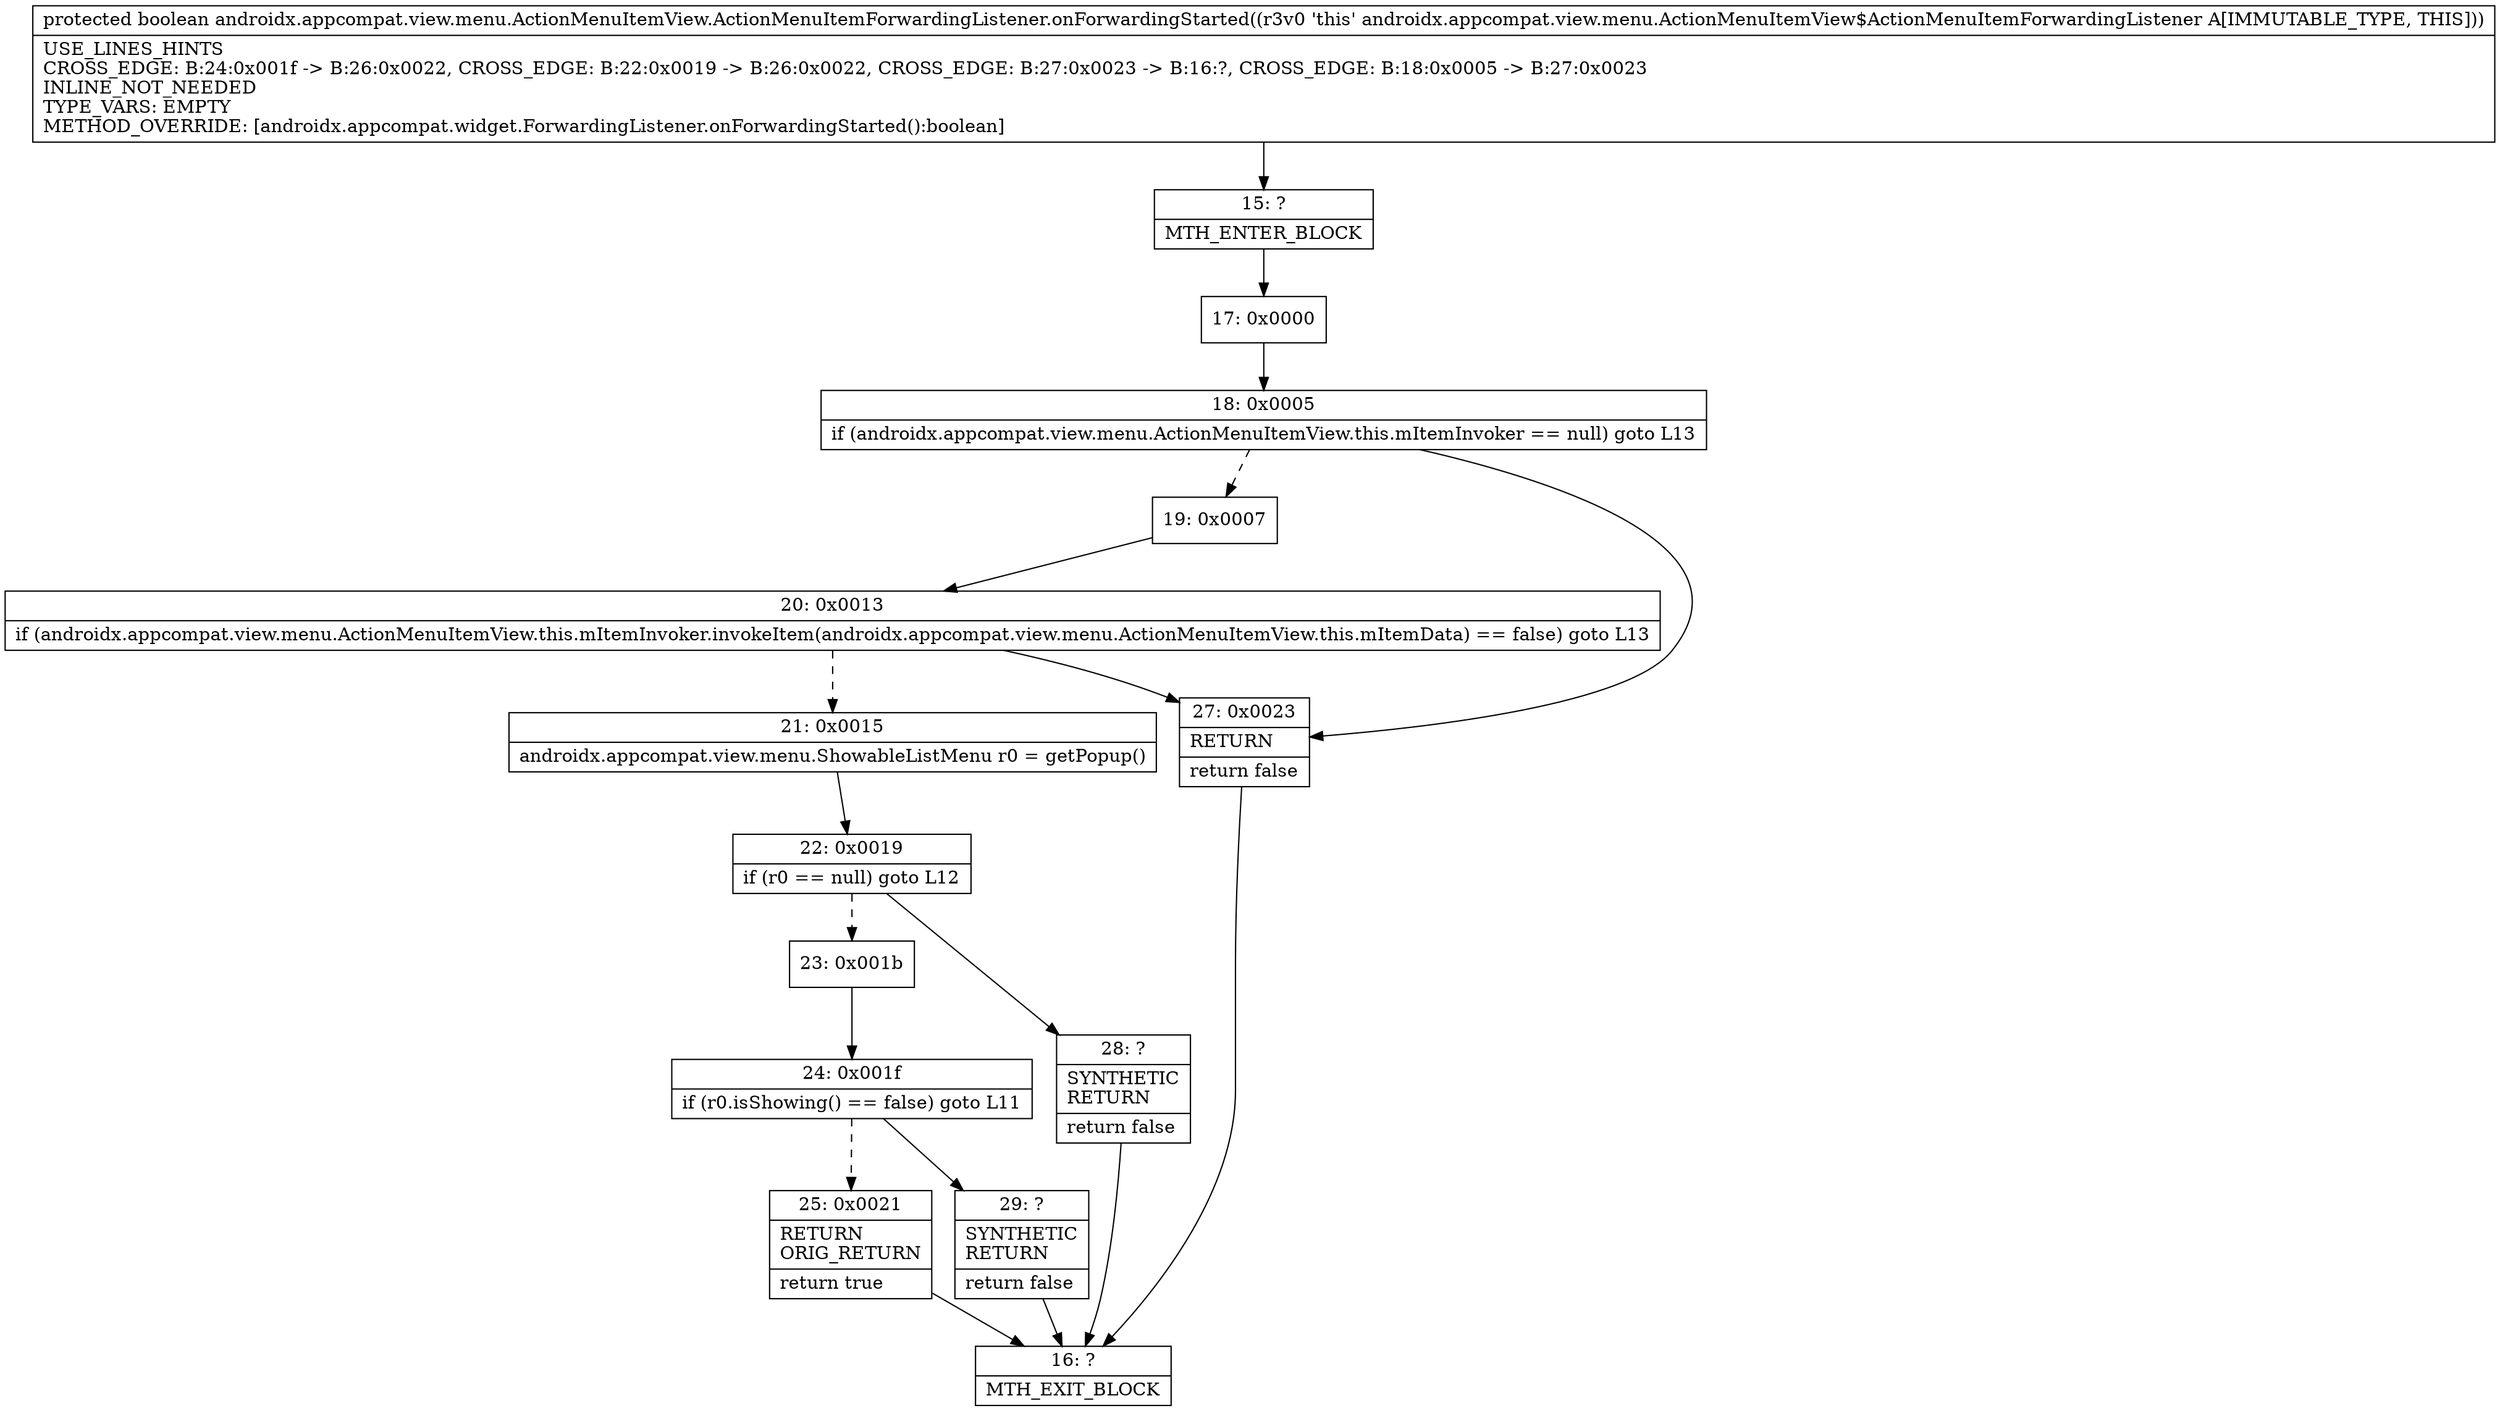 digraph "CFG forandroidx.appcompat.view.menu.ActionMenuItemView.ActionMenuItemForwardingListener.onForwardingStarted()Z" {
Node_15 [shape=record,label="{15\:\ ?|MTH_ENTER_BLOCK\l}"];
Node_17 [shape=record,label="{17\:\ 0x0000}"];
Node_18 [shape=record,label="{18\:\ 0x0005|if (androidx.appcompat.view.menu.ActionMenuItemView.this.mItemInvoker == null) goto L13\l}"];
Node_19 [shape=record,label="{19\:\ 0x0007}"];
Node_20 [shape=record,label="{20\:\ 0x0013|if (androidx.appcompat.view.menu.ActionMenuItemView.this.mItemInvoker.invokeItem(androidx.appcompat.view.menu.ActionMenuItemView.this.mItemData) == false) goto L13\l}"];
Node_21 [shape=record,label="{21\:\ 0x0015|androidx.appcompat.view.menu.ShowableListMenu r0 = getPopup()\l}"];
Node_22 [shape=record,label="{22\:\ 0x0019|if (r0 == null) goto L12\l}"];
Node_23 [shape=record,label="{23\:\ 0x001b}"];
Node_24 [shape=record,label="{24\:\ 0x001f|if (r0.isShowing() == false) goto L11\l}"];
Node_25 [shape=record,label="{25\:\ 0x0021|RETURN\lORIG_RETURN\l|return true\l}"];
Node_16 [shape=record,label="{16\:\ ?|MTH_EXIT_BLOCK\l}"];
Node_29 [shape=record,label="{29\:\ ?|SYNTHETIC\lRETURN\l|return false\l}"];
Node_28 [shape=record,label="{28\:\ ?|SYNTHETIC\lRETURN\l|return false\l}"];
Node_27 [shape=record,label="{27\:\ 0x0023|RETURN\l|return false\l}"];
MethodNode[shape=record,label="{protected boolean androidx.appcompat.view.menu.ActionMenuItemView.ActionMenuItemForwardingListener.onForwardingStarted((r3v0 'this' androidx.appcompat.view.menu.ActionMenuItemView$ActionMenuItemForwardingListener A[IMMUTABLE_TYPE, THIS]))  | USE_LINES_HINTS\lCROSS_EDGE: B:24:0x001f \-\> B:26:0x0022, CROSS_EDGE: B:22:0x0019 \-\> B:26:0x0022, CROSS_EDGE: B:27:0x0023 \-\> B:16:?, CROSS_EDGE: B:18:0x0005 \-\> B:27:0x0023\lINLINE_NOT_NEEDED\lTYPE_VARS: EMPTY\lMETHOD_OVERRIDE: [androidx.appcompat.widget.ForwardingListener.onForwardingStarted():boolean]\l}"];
MethodNode -> Node_15;Node_15 -> Node_17;
Node_17 -> Node_18;
Node_18 -> Node_19[style=dashed];
Node_18 -> Node_27;
Node_19 -> Node_20;
Node_20 -> Node_21[style=dashed];
Node_20 -> Node_27;
Node_21 -> Node_22;
Node_22 -> Node_23[style=dashed];
Node_22 -> Node_28;
Node_23 -> Node_24;
Node_24 -> Node_25[style=dashed];
Node_24 -> Node_29;
Node_25 -> Node_16;
Node_29 -> Node_16;
Node_28 -> Node_16;
Node_27 -> Node_16;
}

